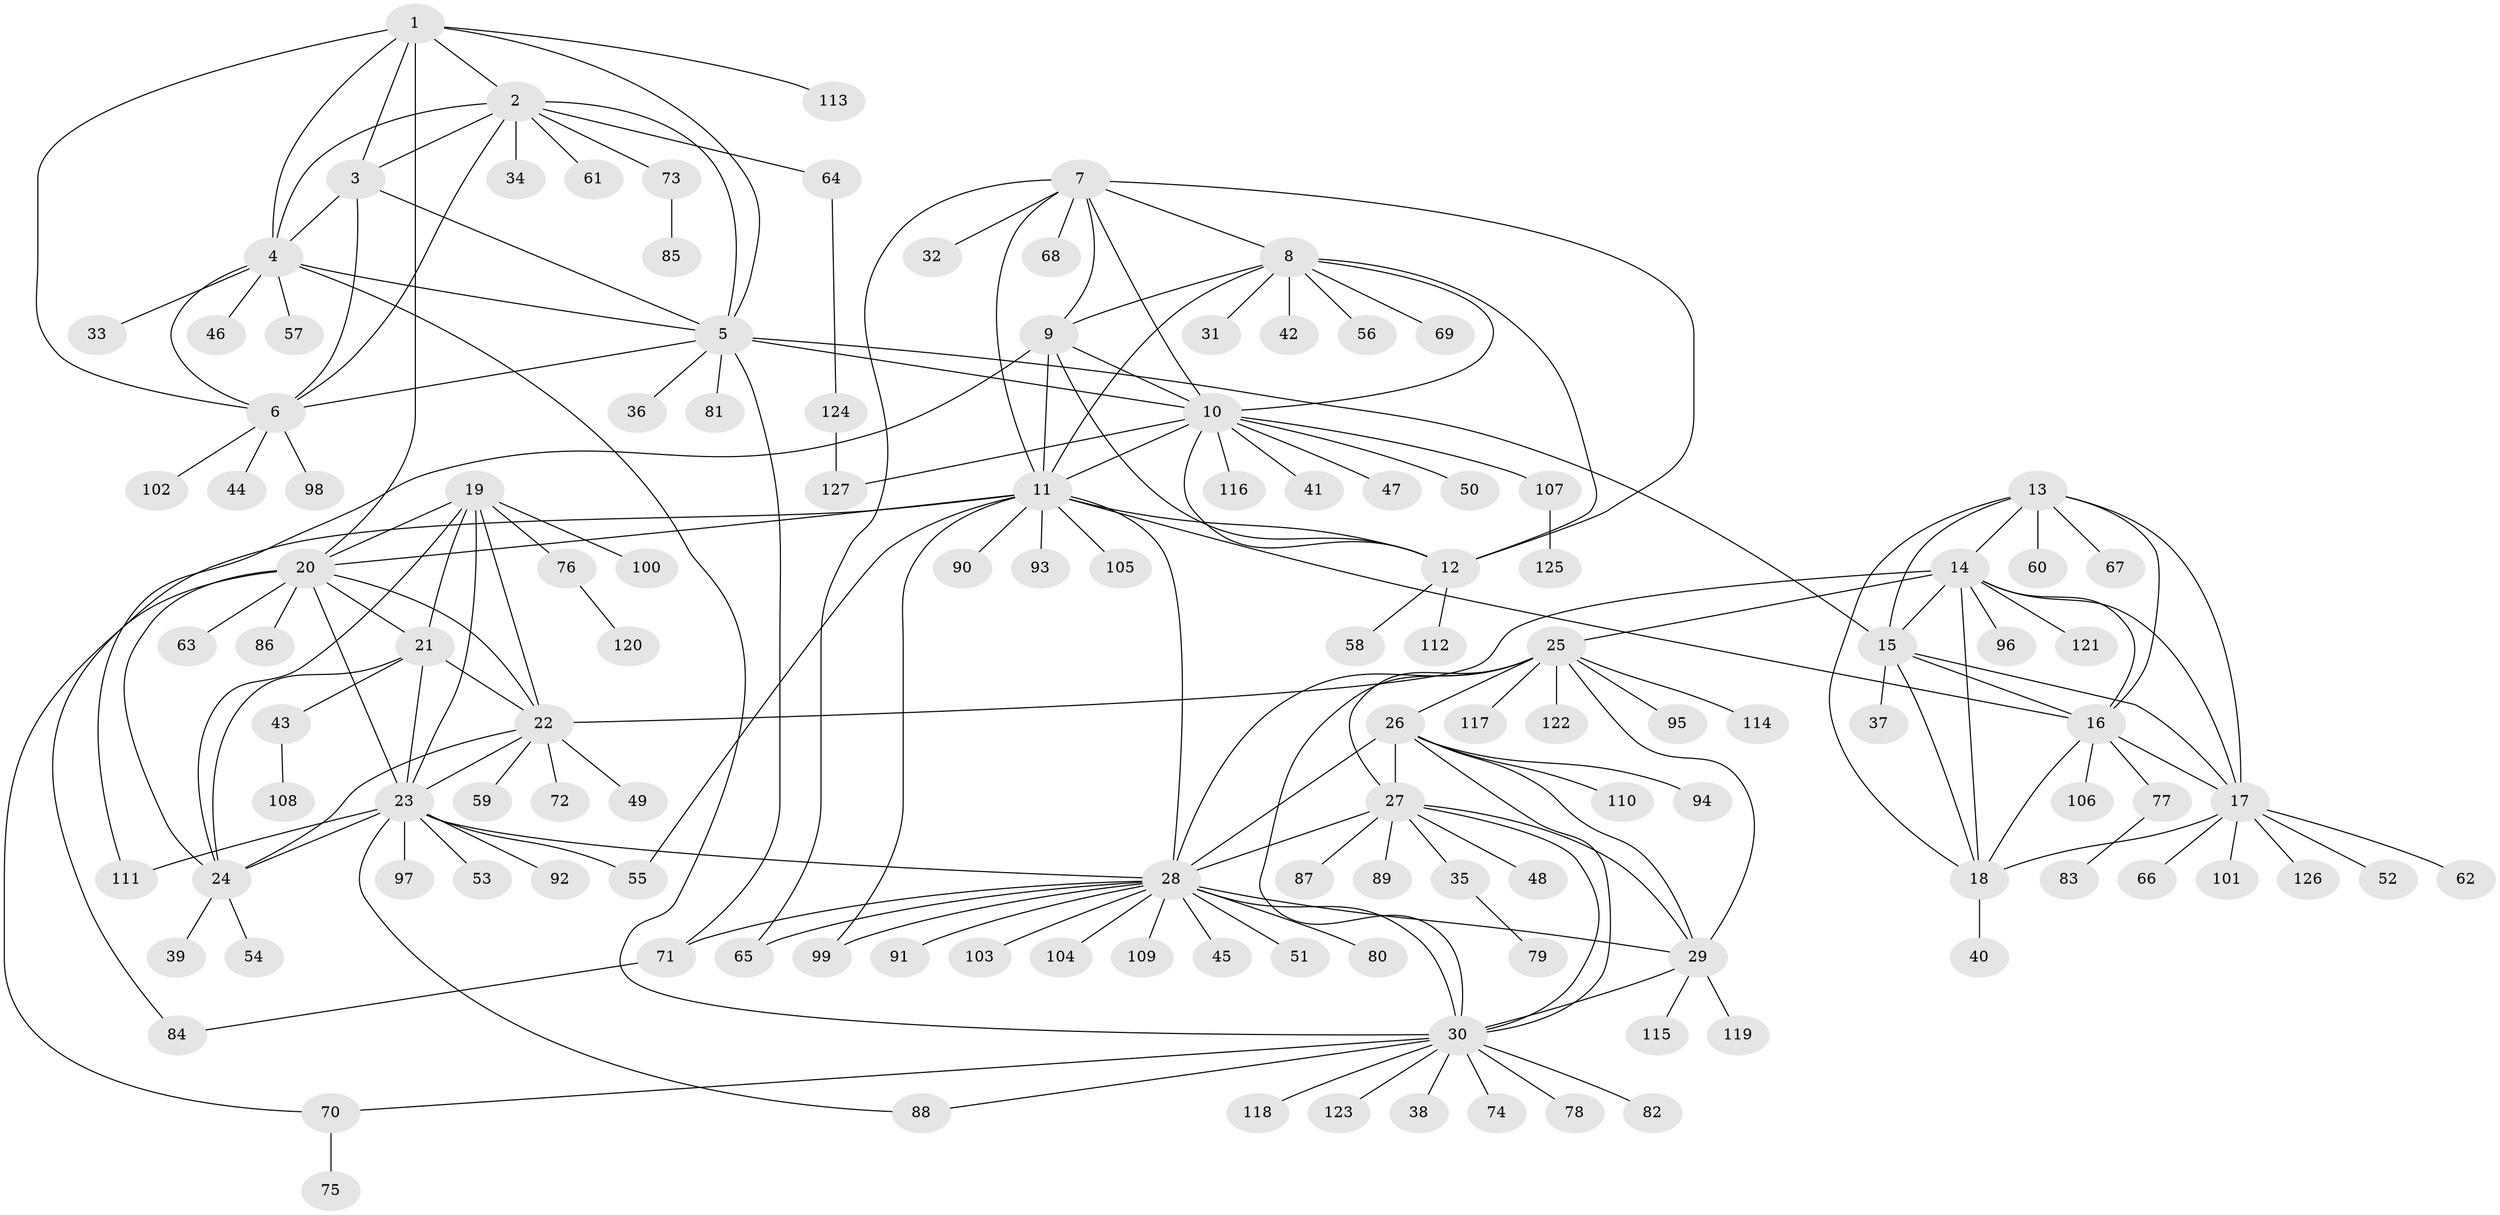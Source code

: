 // coarse degree distribution, {6: 0.06741573033707865, 7: 0.07865168539325842, 8: 0.06741573033707865, 5: 0.02247191011235955, 1: 0.6179775280898876, 10: 0.011235955056179775, 11: 0.02247191011235955, 2: 0.07865168539325842, 12: 0.011235955056179775, 3: 0.011235955056179775, 15: 0.011235955056179775}
// Generated by graph-tools (version 1.1) at 2025/37/03/04/25 23:37:31]
// undirected, 127 vertices, 191 edges
graph export_dot {
  node [color=gray90,style=filled];
  1;
  2;
  3;
  4;
  5;
  6;
  7;
  8;
  9;
  10;
  11;
  12;
  13;
  14;
  15;
  16;
  17;
  18;
  19;
  20;
  21;
  22;
  23;
  24;
  25;
  26;
  27;
  28;
  29;
  30;
  31;
  32;
  33;
  34;
  35;
  36;
  37;
  38;
  39;
  40;
  41;
  42;
  43;
  44;
  45;
  46;
  47;
  48;
  49;
  50;
  51;
  52;
  53;
  54;
  55;
  56;
  57;
  58;
  59;
  60;
  61;
  62;
  63;
  64;
  65;
  66;
  67;
  68;
  69;
  70;
  71;
  72;
  73;
  74;
  75;
  76;
  77;
  78;
  79;
  80;
  81;
  82;
  83;
  84;
  85;
  86;
  87;
  88;
  89;
  90;
  91;
  92;
  93;
  94;
  95;
  96;
  97;
  98;
  99;
  100;
  101;
  102;
  103;
  104;
  105;
  106;
  107;
  108;
  109;
  110;
  111;
  112;
  113;
  114;
  115;
  116;
  117;
  118;
  119;
  120;
  121;
  122;
  123;
  124;
  125;
  126;
  127;
  1 -- 2;
  1 -- 3;
  1 -- 4;
  1 -- 5;
  1 -- 6;
  1 -- 20;
  1 -- 113;
  2 -- 3;
  2 -- 4;
  2 -- 5;
  2 -- 6;
  2 -- 34;
  2 -- 61;
  2 -- 64;
  2 -- 73;
  3 -- 4;
  3 -- 5;
  3 -- 6;
  4 -- 5;
  4 -- 6;
  4 -- 30;
  4 -- 33;
  4 -- 46;
  4 -- 57;
  5 -- 6;
  5 -- 10;
  5 -- 15;
  5 -- 36;
  5 -- 71;
  5 -- 81;
  6 -- 44;
  6 -- 98;
  6 -- 102;
  7 -- 8;
  7 -- 9;
  7 -- 10;
  7 -- 11;
  7 -- 12;
  7 -- 32;
  7 -- 65;
  7 -- 68;
  8 -- 9;
  8 -- 10;
  8 -- 11;
  8 -- 12;
  8 -- 31;
  8 -- 42;
  8 -- 56;
  8 -- 69;
  9 -- 10;
  9 -- 11;
  9 -- 12;
  9 -- 111;
  10 -- 11;
  10 -- 12;
  10 -- 41;
  10 -- 47;
  10 -- 50;
  10 -- 107;
  10 -- 116;
  10 -- 127;
  11 -- 12;
  11 -- 16;
  11 -- 20;
  11 -- 28;
  11 -- 55;
  11 -- 84;
  11 -- 90;
  11 -- 93;
  11 -- 99;
  11 -- 105;
  12 -- 58;
  12 -- 112;
  13 -- 14;
  13 -- 15;
  13 -- 16;
  13 -- 17;
  13 -- 18;
  13 -- 60;
  13 -- 67;
  14 -- 15;
  14 -- 16;
  14 -- 17;
  14 -- 18;
  14 -- 22;
  14 -- 25;
  14 -- 96;
  14 -- 121;
  15 -- 16;
  15 -- 17;
  15 -- 18;
  15 -- 37;
  16 -- 17;
  16 -- 18;
  16 -- 77;
  16 -- 106;
  17 -- 18;
  17 -- 52;
  17 -- 62;
  17 -- 66;
  17 -- 101;
  17 -- 126;
  18 -- 40;
  19 -- 20;
  19 -- 21;
  19 -- 22;
  19 -- 23;
  19 -- 24;
  19 -- 76;
  19 -- 100;
  20 -- 21;
  20 -- 22;
  20 -- 23;
  20 -- 24;
  20 -- 63;
  20 -- 70;
  20 -- 86;
  21 -- 22;
  21 -- 23;
  21 -- 24;
  21 -- 43;
  22 -- 23;
  22 -- 24;
  22 -- 49;
  22 -- 59;
  22 -- 72;
  23 -- 24;
  23 -- 28;
  23 -- 53;
  23 -- 55;
  23 -- 88;
  23 -- 92;
  23 -- 97;
  23 -- 111;
  24 -- 39;
  24 -- 54;
  25 -- 26;
  25 -- 27;
  25 -- 28;
  25 -- 29;
  25 -- 30;
  25 -- 95;
  25 -- 114;
  25 -- 117;
  25 -- 122;
  26 -- 27;
  26 -- 28;
  26 -- 29;
  26 -- 30;
  26 -- 94;
  26 -- 110;
  27 -- 28;
  27 -- 29;
  27 -- 30;
  27 -- 35;
  27 -- 48;
  27 -- 87;
  27 -- 89;
  28 -- 29;
  28 -- 30;
  28 -- 45;
  28 -- 51;
  28 -- 65;
  28 -- 71;
  28 -- 80;
  28 -- 91;
  28 -- 99;
  28 -- 103;
  28 -- 104;
  28 -- 109;
  29 -- 30;
  29 -- 115;
  29 -- 119;
  30 -- 38;
  30 -- 70;
  30 -- 74;
  30 -- 78;
  30 -- 82;
  30 -- 88;
  30 -- 118;
  30 -- 123;
  35 -- 79;
  43 -- 108;
  64 -- 124;
  70 -- 75;
  71 -- 84;
  73 -- 85;
  76 -- 120;
  77 -- 83;
  107 -- 125;
  124 -- 127;
}
